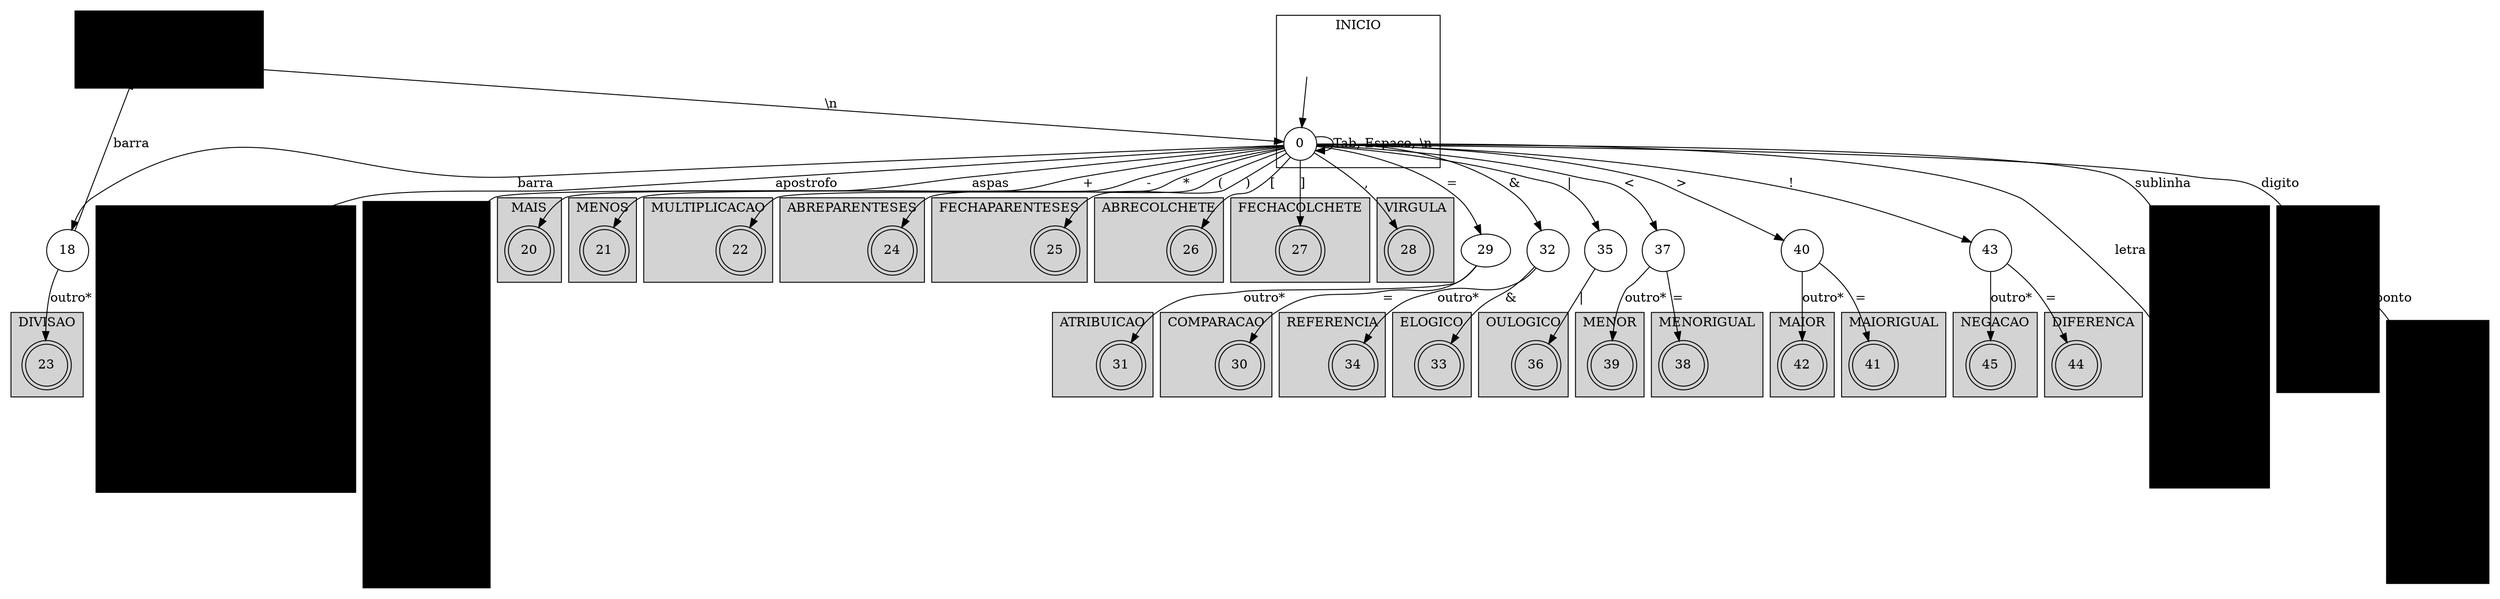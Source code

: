 digraph {
	subgraph cluster_start {
		label=INICIO;

		Inicio [label="", shape=none];
		0 [shape=circle];
		Inicio -> 0;
	}
	0 -> 0 [label="Tab, Espaco, \\n"];

	subgraph cluster_id {
		label=ID;
		style=filled;
		color="#d85";

		1 [shape=circle];
		2 [shape=circle];
		3 [shape=doublecircle];

		0 -> 1 [label=sublinha];
		1 -> 1 [label=sublinha];
		0 -> 2 [label=letra];
		1 -> 2 [label=letra];
		2 -> 3 [label="outro*"];
	}

	subgraph cluster_intcon {
		label=INTCON;
		style=filled;
		color="#faf";

		4 [shape=circle];
		5 [shape=doublecircle];

		0 -> 4 [label=digito];
		4 -> 4 [label=digito];
		4 -> 5 [label="outro*"];
	}

	subgraph cluster_realcon {
		label=REALCON;
		style=filled;
		color="#88d";

		6 [shape=circle];
		7 [shape=circle];
		8 [shape=doublecircle];

		4 -> 6 [label=ponto];
		6 -> 7 [label=digito];
		7 -> 7 [label=digito];
		7 -> 8 [label="outro*"];
	}

	subgraph cluster_charcon {
		label=CHARCON;
		style=filled;
		color="#8d8";

		9 [shape=circle];
		10 [shape=circle];
		11 [shape=doublecircle];
		12 [shape=circle];
		13 [shape=circle];

		0 -> 9 [label=apostrofo];
		9 -> 10 [label=ch];
		10 -> 11 [label=apostrofo];

		9 -> 12 [label="\\n"];
		9 -> 13 [label="\\0"];
		12 -> 11 [label=apostrofo];
		13 -> 11 [label=apostrofo];
	}

	subgraph cluster_stringcon {
		label=STRINGCON;
		style=filled;
		color="#d88";

		14 [shape=circle];
		15 [shape=circle];
		16 [shape=doublecircle];
		17 [shape=circle];

		0 -> 14 [label=aspas];
		14 -> 15 [label=aspas];
		14 -> 17 [label=ch];
		15 -> 16 [label="outro*"];
		17 -> 15 [label=aspas];
	}

	18 [shape=circle];
	0 -> 18 [label=barra];
	18 -> 19 [label=barra];

	subgraph cluster_comentario {
		label="COMENTARIO (IGNORAR)";
		style=filled;
		color="#dd8";

		19 [shape=circle];

		19 -> 19 [label="outro*"];

		19 -> 0 [label="\\n"];
	}

	subgraph cluster_mais {
		label=MAIS;
		style=filled;
		20 [shape=doublecircle];
	}
	0 -> 20 [label="+"];

	subgraph cluster_menos {
		label=MENOS;
		style=filled;
		21 [shape=doublecircle];
	}
	0 -> 21 [label="-"];

	subgraph cluster_multiplicacao {
		label=MULTIPLICACAO;
		style=filled;
		22 [shape=doublecircle];
	}
	0 -> 22 [label="*"];

	subgraph cluster_divisao {
		label=DIVISAO;
		style=filled;
		23 [shape=doublecircle];
	}
	18 -> 23 [label="outro*"];

	subgraph cluster_abreparenteses {
		label=ABREPARENTESES;
		style=filled;
		24 [shape=doublecircle];
	}
	0 -> 24 [label="("];

	subgraph cluster_fechaparenteses {
		label=FECHAPARENTESES;
		style=filled;
		25 [shape=doublecircle];
	}
	0 -> 25 [label=")"];

	subgraph cluster_abrecolchete {
		label=ABRECOLCHETE;
		style=filled;
		26 [shape=doublecircle];
	}
	0 -> 26 [label="["];

	subgraph cluster_fechacolchete {
		label=FECHACOLCHETE;
		style=filled;
		27 [shape=doublecircle];
	}
	0 -> 27 [label="]"];

	subgraph cluster_virgula {
		label=VIRGULA;
		style=filled;
		28 [shape=doublecircle];
	}
	0 -> 28 [label=","];

	30 [shape=circle];
	0 -> 29 [label="="];
	subgraph cluster_comparacao {
		label=COMPARACAO;
		style=filled;
		30 [shape=doublecircle];
	}
	29 -> 30 [label="="];
	subgraph cluster_atribuicao {
		label=ATRIBUICAO;
		style=filled;
		31 [shape=doublecircle];
	}
	29 -> 31 [label="outro*"];

	32 [shape=circle];
	0 -> 32 [label="&"];
	subgraph cluster_elogico {
		label=ELOGICO;
		style=filled;
		33 [shape=doublecircle];
	}
	32 -> 33 [label="&"];
	subgraph cluster_referencia {
		label=REFERENCIA;
		style=filled;
		34 [shape=doublecircle];
	}
	32 -> 34 [label="outro*"];

	35 [shape=circle];
	0 -> 35 [label="|"];
	subgraph cluster_oulogico {
		label=OULOGICO;
		style=filled;
		36 [shape=doublecircle];
	}
	35 -> 36 [label="|"];

	37 [shape=circle];
	0 -> 37 [label="<"];
	subgraph cluster_menorigual {
		label=MENORIGUAL;
		style=filled;
		38 [shape=doublecircle];
	}
	37 -> 38 [label="="];
	subgraph cluster_menor {
		label=MENOR;
		style=filled;
		39 [shape=doublecircle];
	}
	37 -> 39 [label="outro*"];

	40 [shape=circle];
	0 -> 40 [label=">"];
	subgraph cluster_maiorigual {
		label=MAIORIGUAL;
		style=filled;
		41 [shape=doublecircle];
	}
	40 -> 41 [label="="];
	subgraph cluster_maior {
		label=MAIOR;
		style=filled;
		42 [shape=doublecircle];
	}
	40 -> 42 [label="outro*"];

	43 [shape=circle];
	0 -> 43 [label="!"];
	subgraph cluster_diferenca {
		label=DIFERENCA;
		style=filled;
		44 [shape=doublecircle];
	}
	43 -> 44 [label="="];
	subgraph cluster_negacao {
		label=NEGACAO;
		style=filled;
		45 [shape=doublecircle];
	}
	43 -> 45 [label="outro*"];
}
